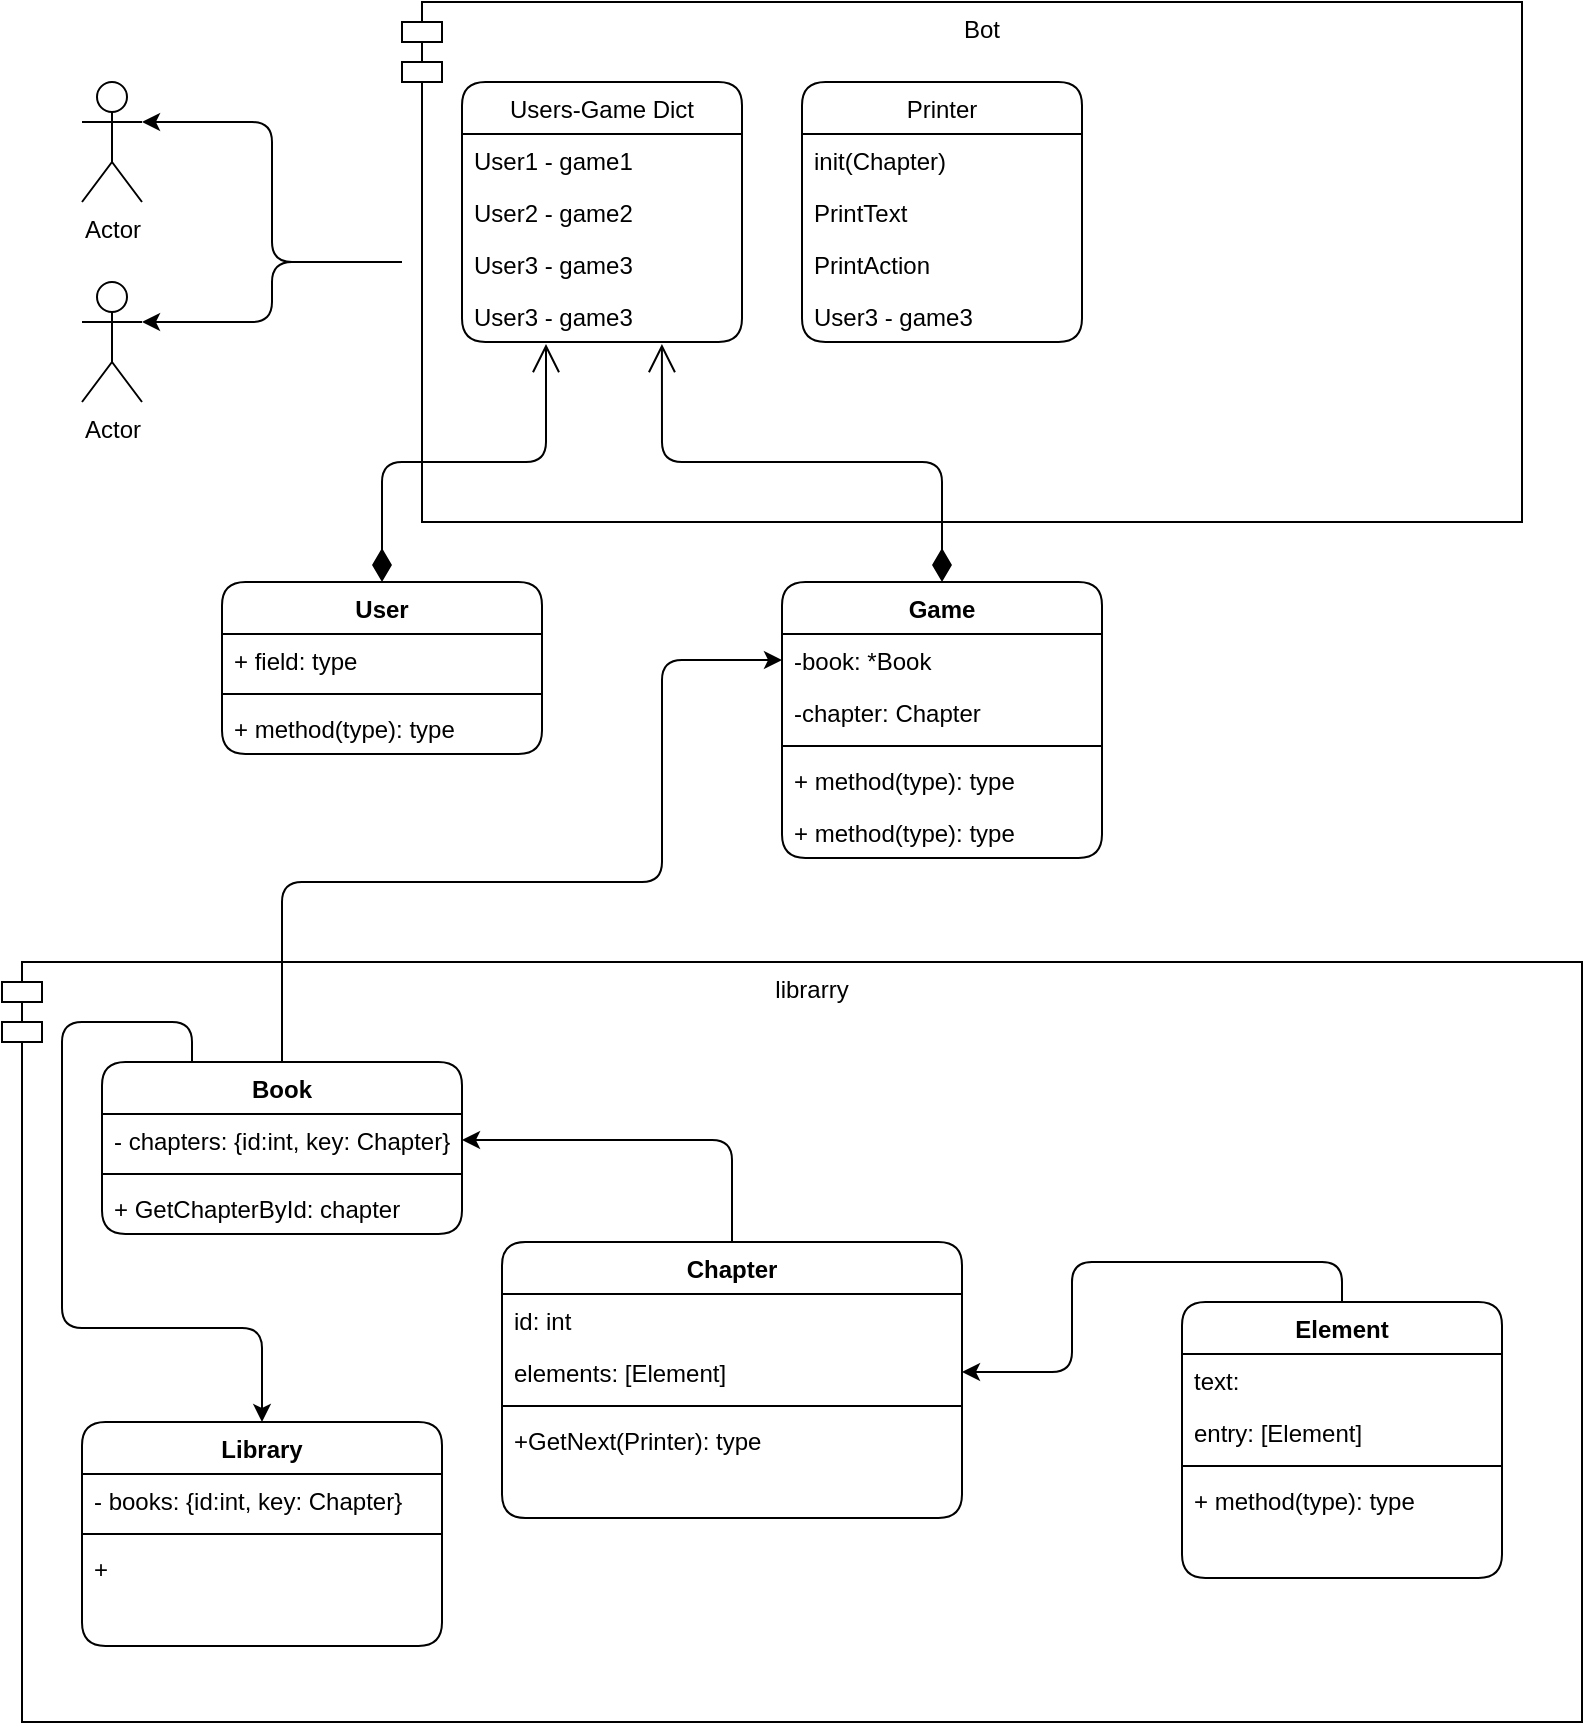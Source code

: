 <mxfile version="15.5.9" type="device" pages="2"><diagram id="XohnPEN-dsSKJKdGGtNF" name="Page-1"><mxGraphModel dx="1635" dy="869" grid="1" gridSize="10" guides="1" tooltips="1" connect="1" arrows="1" fold="1" page="1" pageScale="1" pageWidth="827" pageHeight="1169" math="0" shadow="0"><root><mxCell id="0"/><mxCell id="1" parent="0"/><mxCell id="ovUq6jwifDIg-NNh_4l7-31" value="librarry" style="shape=module;align=left;spacingLeft=20;align=center;verticalAlign=top;" parent="1" vertex="1"><mxGeometry x="10" y="510" width="790" height="380" as="geometry"/></mxCell><mxCell id="ovUq6jwifDIg-NNh_4l7-32" style="edgeStyle=orthogonalEdgeStyle;rounded=1;jumpStyle=none;orthogonalLoop=1;jettySize=auto;html=1;entryX=1;entryY=0.333;entryDx=0;entryDy=0;entryPerimeter=0;" parent="1" source="ovUq6jwifDIg-NNh_4l7-9" target="Qh85KA91xlO5GxEbGFE8-4" edge="1"><mxGeometry relative="1" as="geometry"/></mxCell><mxCell id="ovUq6jwifDIg-NNh_4l7-33" style="edgeStyle=orthogonalEdgeStyle;rounded=1;jumpStyle=none;orthogonalLoop=1;jettySize=auto;html=1;entryX=1;entryY=0.333;entryDx=0;entryDy=0;entryPerimeter=0;" parent="1" source="ovUq6jwifDIg-NNh_4l7-9" target="Qh85KA91xlO5GxEbGFE8-3" edge="1"><mxGeometry relative="1" as="geometry"/></mxCell><mxCell id="ovUq6jwifDIg-NNh_4l7-9" value="Bot" style="shape=module;align=left;spacingLeft=20;align=center;verticalAlign=top;" parent="1" vertex="1"><mxGeometry x="210" y="30" width="560" height="260" as="geometry"/></mxCell><mxCell id="Qh85KA91xlO5GxEbGFE8-3" value="Actor" style="shape=umlActor;verticalLabelPosition=bottom;verticalAlign=top;html=1;rounded=1;" parent="1" vertex="1"><mxGeometry x="50" y="70" width="30" height="60" as="geometry"/></mxCell><mxCell id="Qh85KA91xlO5GxEbGFE8-4" value="Actor" style="shape=umlActor;verticalLabelPosition=bottom;verticalAlign=top;html=1;rounded=1;" parent="1" vertex="1"><mxGeometry x="50" y="170" width="30" height="60" as="geometry"/></mxCell><mxCell id="Qh85KA91xlO5GxEbGFE8-5" value="Users-Game Dict" style="swimlane;fontStyle=0;childLayout=stackLayout;horizontal=1;startSize=26;fillColor=none;horizontalStack=0;resizeParent=1;resizeParentMax=0;resizeLast=0;collapsible=1;marginBottom=0;rounded=1;" parent="1" vertex="1"><mxGeometry x="240" y="70" width="140" height="130" as="geometry"/></mxCell><mxCell id="Qh85KA91xlO5GxEbGFE8-6" value="User1 - game1&#10;" style="text;strokeColor=none;fillColor=none;align=left;verticalAlign=top;spacingLeft=4;spacingRight=4;overflow=hidden;rotatable=0;points=[[0,0.5],[1,0.5]];portConstraint=eastwest;rounded=1;" parent="Qh85KA91xlO5GxEbGFE8-5" vertex="1"><mxGeometry y="26" width="140" height="26" as="geometry"/></mxCell><mxCell id="Qh85KA91xlO5GxEbGFE8-7" value="User2 - game2" style="text;strokeColor=none;fillColor=none;align=left;verticalAlign=top;spacingLeft=4;spacingRight=4;overflow=hidden;rotatable=0;points=[[0,0.5],[1,0.5]];portConstraint=eastwest;rounded=1;" parent="Qh85KA91xlO5GxEbGFE8-5" vertex="1"><mxGeometry y="52" width="140" height="26" as="geometry"/></mxCell><mxCell id="Qh85KA91xlO5GxEbGFE8-26" value="User3 - game3" style="text;strokeColor=none;fillColor=none;align=left;verticalAlign=top;spacingLeft=4;spacingRight=4;overflow=hidden;rotatable=0;points=[[0,0.5],[1,0.5]];portConstraint=eastwest;rounded=1;" parent="Qh85KA91xlO5GxEbGFE8-5" vertex="1"><mxGeometry y="78" width="140" height="26" as="geometry"/></mxCell><mxCell id="Qh85KA91xlO5GxEbGFE8-8" value="User3 - game3" style="text;strokeColor=none;fillColor=none;align=left;verticalAlign=top;spacingLeft=4;spacingRight=4;overflow=hidden;rotatable=0;points=[[0,0.5],[1,0.5]];portConstraint=eastwest;rounded=1;" parent="Qh85KA91xlO5GxEbGFE8-5" vertex="1"><mxGeometry y="104" width="140" height="26" as="geometry"/></mxCell><mxCell id="Qh85KA91xlO5GxEbGFE8-12" value="User" style="swimlane;fontStyle=1;align=center;verticalAlign=top;childLayout=stackLayout;horizontal=1;startSize=26;horizontalStack=0;resizeParent=1;resizeParentMax=0;resizeLast=0;collapsible=1;marginBottom=0;rounded=1;" parent="1" vertex="1"><mxGeometry x="120" y="320" width="160" height="86" as="geometry"><mxRectangle x="120" y="320" width="60" height="26" as="alternateBounds"/></mxGeometry></mxCell><mxCell id="Qh85KA91xlO5GxEbGFE8-13" value="+ field: type" style="text;strokeColor=none;fillColor=none;align=left;verticalAlign=top;spacingLeft=4;spacingRight=4;overflow=hidden;rotatable=0;points=[[0,0.5],[1,0.5]];portConstraint=eastwest;rounded=1;" parent="Qh85KA91xlO5GxEbGFE8-12" vertex="1"><mxGeometry y="26" width="160" height="26" as="geometry"/></mxCell><mxCell id="Qh85KA91xlO5GxEbGFE8-14" value="" style="line;strokeWidth=1;fillColor=none;align=left;verticalAlign=middle;spacingTop=-1;spacingLeft=3;spacingRight=3;rotatable=0;labelPosition=right;points=[];portConstraint=eastwest;rounded=1;" parent="Qh85KA91xlO5GxEbGFE8-12" vertex="1"><mxGeometry y="52" width="160" height="8" as="geometry"/></mxCell><mxCell id="Qh85KA91xlO5GxEbGFE8-15" value="+ method(type): type" style="text;strokeColor=none;fillColor=none;align=left;verticalAlign=top;spacingLeft=4;spacingRight=4;overflow=hidden;rotatable=0;points=[[0,0.5],[1,0.5]];portConstraint=eastwest;rounded=1;" parent="Qh85KA91xlO5GxEbGFE8-12" vertex="1"><mxGeometry y="60" width="160" height="26" as="geometry"/></mxCell><mxCell id="Qh85KA91xlO5GxEbGFE8-17" value="Game" style="swimlane;fontStyle=1;align=center;verticalAlign=top;childLayout=stackLayout;horizontal=1;startSize=26;horizontalStack=0;resizeParent=1;resizeParentMax=0;resizeLast=0;collapsible=1;marginBottom=0;rounded=1;" parent="1" vertex="1"><mxGeometry x="400" y="320" width="160" height="138" as="geometry"><mxRectangle x="400" y="320" width="70" height="26" as="alternateBounds"/></mxGeometry></mxCell><mxCell id="Qh85KA91xlO5GxEbGFE8-18" value="-book: *Book" style="text;strokeColor=none;fillColor=none;align=left;verticalAlign=top;spacingLeft=4;spacingRight=4;overflow=hidden;rotatable=0;points=[[0,0.5],[1,0.5]];portConstraint=eastwest;rounded=1;" parent="Qh85KA91xlO5GxEbGFE8-17" vertex="1"><mxGeometry y="26" width="160" height="26" as="geometry"/></mxCell><mxCell id="Qh85KA91xlO5GxEbGFE8-31" value="-chapter: Chapter" style="text;strokeColor=none;fillColor=none;align=left;verticalAlign=top;spacingLeft=4;spacingRight=4;overflow=hidden;rotatable=0;points=[[0,0.5],[1,0.5]];portConstraint=eastwest;rounded=1;" parent="Qh85KA91xlO5GxEbGFE8-17" vertex="1"><mxGeometry y="52" width="160" height="26" as="geometry"/></mxCell><mxCell id="Qh85KA91xlO5GxEbGFE8-19" value="" style="line;strokeWidth=1;fillColor=none;align=left;verticalAlign=middle;spacingTop=-1;spacingLeft=3;spacingRight=3;rotatable=0;labelPosition=right;points=[];portConstraint=eastwest;rounded=1;" parent="Qh85KA91xlO5GxEbGFE8-17" vertex="1"><mxGeometry y="78" width="160" height="8" as="geometry"/></mxCell><mxCell id="ovUq6jwifDIg-NNh_4l7-10" value="+ method(type): type" style="text;strokeColor=none;fillColor=none;align=left;verticalAlign=top;spacingLeft=4;spacingRight=4;overflow=hidden;rotatable=0;points=[[0,0.5],[1,0.5]];portConstraint=eastwest;rounded=1;" parent="Qh85KA91xlO5GxEbGFE8-17" vertex="1"><mxGeometry y="86" width="160" height="26" as="geometry"/></mxCell><mxCell id="Qh85KA91xlO5GxEbGFE8-20" value="+ method(type): type" style="text;strokeColor=none;fillColor=none;align=left;verticalAlign=top;spacingLeft=4;spacingRight=4;overflow=hidden;rotatable=0;points=[[0,0.5],[1,0.5]];portConstraint=eastwest;rounded=1;" parent="Qh85KA91xlO5GxEbGFE8-17" vertex="1"><mxGeometry y="112" width="160" height="26" as="geometry"/></mxCell><mxCell id="Qh85KA91xlO5GxEbGFE8-27" value="" style="endArrow=open;html=1;endSize=12;startArrow=diamondThin;startSize=14;startFill=1;edgeStyle=orthogonalEdgeStyle;align=left;verticalAlign=bottom;exitX=0.5;exitY=0;exitDx=0;exitDy=0;entryX=0.3;entryY=1.038;entryDx=0;entryDy=0;entryPerimeter=0;" parent="1" source="Qh85KA91xlO5GxEbGFE8-12" target="Qh85KA91xlO5GxEbGFE8-8" edge="1"><mxGeometry x="-0.737" y="5" relative="1" as="geometry"><mxPoint x="330" y="230" as="sourcePoint"/><mxPoint x="359" y="230" as="targetPoint"/><mxPoint as="offset"/></mxGeometry></mxCell><mxCell id="Qh85KA91xlO5GxEbGFE8-30" value="" style="endArrow=open;html=1;endSize=12;startArrow=diamondThin;startSize=14;startFill=1;edgeStyle=orthogonalEdgeStyle;align=left;verticalAlign=bottom;exitX=0.5;exitY=0;exitDx=0;exitDy=0;entryX=0.714;entryY=1.038;entryDx=0;entryDy=0;entryPerimeter=0;" parent="1" source="Qh85KA91xlO5GxEbGFE8-17" target="Qh85KA91xlO5GxEbGFE8-8" edge="1"><mxGeometry x="-0.737" y="5" relative="1" as="geometry"><mxPoint x="270" y="249.012" as="sourcePoint"/><mxPoint x="382" y="200" as="targetPoint"/><mxPoint as="offset"/></mxGeometry></mxCell><mxCell id="ovUq6jwifDIg-NNh_4l7-13" style="edgeStyle=orthogonalEdgeStyle;rounded=1;orthogonalLoop=1;jettySize=auto;html=1;exitX=0.5;exitY=0;exitDx=0;exitDy=0;entryX=0;entryY=0.5;entryDx=0;entryDy=0;jumpStyle=none;" parent="1" source="Qh85KA91xlO5GxEbGFE8-37" target="Qh85KA91xlO5GxEbGFE8-18" edge="1"><mxGeometry relative="1" as="geometry"><Array as="points"><mxPoint x="150" y="470"/><mxPoint x="340" y="470"/><mxPoint x="340" y="359"/></Array></mxGeometry></mxCell><mxCell id="Qh85KA91xlO5GxEbGFE8-37" value="Book" style="swimlane;fontStyle=1;align=center;verticalAlign=top;childLayout=stackLayout;horizontal=1;startSize=26;horizontalStack=0;resizeParent=1;resizeParentMax=0;resizeLast=0;collapsible=1;marginBottom=0;rounded=1;" parent="1" vertex="1"><mxGeometry x="60" y="560" width="180" height="86" as="geometry"><mxRectangle x="400" y="320" width="70" height="26" as="alternateBounds"/></mxGeometry></mxCell><mxCell id="Qh85KA91xlO5GxEbGFE8-38" value="- chapters: {id:int, key: Chapter}" style="text;strokeColor=none;fillColor=none;align=left;verticalAlign=top;spacingLeft=4;spacingRight=4;overflow=hidden;rotatable=0;points=[[0,0.5],[1,0.5]];portConstraint=eastwest;rounded=1;" parent="Qh85KA91xlO5GxEbGFE8-37" vertex="1"><mxGeometry y="26" width="180" height="26" as="geometry"/></mxCell><mxCell id="Qh85KA91xlO5GxEbGFE8-40" value="" style="line;strokeWidth=1;fillColor=none;align=left;verticalAlign=middle;spacingTop=-1;spacingLeft=3;spacingRight=3;rotatable=0;labelPosition=right;points=[];portConstraint=eastwest;rounded=1;" parent="Qh85KA91xlO5GxEbGFE8-37" vertex="1"><mxGeometry y="52" width="180" height="8" as="geometry"/></mxCell><mxCell id="Qh85KA91xlO5GxEbGFE8-41" value="+ GetChapterById: chapter" style="text;strokeColor=none;fillColor=none;align=left;verticalAlign=top;spacingLeft=4;spacingRight=4;overflow=hidden;rotatable=0;points=[[0,0.5],[1,0.5]];portConstraint=eastwest;rounded=1;" parent="Qh85KA91xlO5GxEbGFE8-37" vertex="1"><mxGeometry y="60" width="180" height="26" as="geometry"/></mxCell><mxCell id="ovUq6jwifDIg-NNh_4l7-14" style="edgeStyle=orthogonalEdgeStyle;rounded=1;jumpStyle=none;orthogonalLoop=1;jettySize=auto;html=1;exitX=0.5;exitY=0;exitDx=0;exitDy=0;entryX=1;entryY=0.5;entryDx=0;entryDy=0;" parent="1" source="Qh85KA91xlO5GxEbGFE8-45" target="Qh85KA91xlO5GxEbGFE8-38" edge="1"><mxGeometry relative="1" as="geometry"/></mxCell><mxCell id="Qh85KA91xlO5GxEbGFE8-45" value="Chapter" style="swimlane;fontStyle=1;align=center;verticalAlign=top;childLayout=stackLayout;horizontal=1;startSize=26;horizontalStack=0;resizeParent=1;resizeParentMax=0;resizeLast=0;collapsible=1;marginBottom=0;rounded=1;" parent="1" vertex="1"><mxGeometry x="260" y="650" width="230" height="138" as="geometry"><mxRectangle x="400" y="320" width="70" height="26" as="alternateBounds"/></mxGeometry></mxCell><mxCell id="Qh85KA91xlO5GxEbGFE8-46" value="id: int" style="text;strokeColor=none;fillColor=none;align=left;verticalAlign=top;spacingLeft=4;spacingRight=4;overflow=hidden;rotatable=0;points=[[0,0.5],[1,0.5]];portConstraint=eastwest;rounded=1;" parent="Qh85KA91xlO5GxEbGFE8-45" vertex="1"><mxGeometry y="26" width="230" height="26" as="geometry"/></mxCell><mxCell id="ovUq6jwifDIg-NNh_4l7-2" value="elements: [Element] " style="text;strokeColor=none;fillColor=none;align=left;verticalAlign=top;spacingLeft=4;spacingRight=4;overflow=hidden;rotatable=0;points=[[0,0.5],[1,0.5]];portConstraint=eastwest;rounded=1;" parent="Qh85KA91xlO5GxEbGFE8-45" vertex="1"><mxGeometry y="52" width="230" height="26" as="geometry"/></mxCell><mxCell id="Qh85KA91xlO5GxEbGFE8-47" value="" style="line;strokeWidth=1;fillColor=none;align=left;verticalAlign=middle;spacingTop=-1;spacingLeft=3;spacingRight=3;rotatable=0;labelPosition=right;points=[];portConstraint=eastwest;rounded=1;" parent="Qh85KA91xlO5GxEbGFE8-45" vertex="1"><mxGeometry y="78" width="230" height="8" as="geometry"/></mxCell><mxCell id="Qh85KA91xlO5GxEbGFE8-48" value="+GetNext(Printer): type" style="text;strokeColor=none;fillColor=none;align=left;verticalAlign=top;spacingLeft=4;spacingRight=4;overflow=hidden;rotatable=0;points=[[0,0.5],[1,0.5]];portConstraint=eastwest;rounded=1;" parent="Qh85KA91xlO5GxEbGFE8-45" vertex="1"><mxGeometry y="86" width="230" height="26" as="geometry"/></mxCell><mxCell id="Qh85KA91xlO5GxEbGFE8-49" style="text;strokeColor=none;fillColor=none;align=left;verticalAlign=top;spacingLeft=4;spacingRight=4;overflow=hidden;rotatable=0;points=[[0,0.5],[1,0.5]];portConstraint=eastwest;rounded=1;" parent="Qh85KA91xlO5GxEbGFE8-45" vertex="1"><mxGeometry y="112" width="230" height="26" as="geometry"/></mxCell><mxCell id="ovUq6jwifDIg-NNh_4l7-16" style="edgeStyle=orthogonalEdgeStyle;rounded=1;jumpStyle=none;orthogonalLoop=1;jettySize=auto;html=1;exitX=0.5;exitY=0;exitDx=0;exitDy=0;" parent="1" source="ovUq6jwifDIg-NNh_4l7-3" target="ovUq6jwifDIg-NNh_4l7-2" edge="1"><mxGeometry relative="1" as="geometry"/></mxCell><mxCell id="ovUq6jwifDIg-NNh_4l7-3" value="Element" style="swimlane;fontStyle=1;align=center;verticalAlign=top;childLayout=stackLayout;horizontal=1;startSize=26;horizontalStack=0;resizeParent=1;resizeParentMax=0;resizeLast=0;collapsible=1;marginBottom=0;rounded=1;" parent="1" vertex="1"><mxGeometry x="600" y="680" width="160" height="138" as="geometry"><mxRectangle x="400" y="320" width="70" height="26" as="alternateBounds"/></mxGeometry></mxCell><mxCell id="ovUq6jwifDIg-NNh_4l7-4" value="text:" style="text;strokeColor=none;fillColor=none;align=left;verticalAlign=top;spacingLeft=4;spacingRight=4;overflow=hidden;rotatable=0;points=[[0,0.5],[1,0.5]];portConstraint=eastwest;rounded=1;" parent="ovUq6jwifDIg-NNh_4l7-3" vertex="1"><mxGeometry y="26" width="160" height="26" as="geometry"/></mxCell><mxCell id="ovUq6jwifDIg-NNh_4l7-5" value="entry: [Element] " style="text;strokeColor=none;fillColor=none;align=left;verticalAlign=top;spacingLeft=4;spacingRight=4;overflow=hidden;rotatable=0;points=[[0,0.5],[1,0.5]];portConstraint=eastwest;rounded=1;" parent="ovUq6jwifDIg-NNh_4l7-3" vertex="1"><mxGeometry y="52" width="160" height="26" as="geometry"/></mxCell><mxCell id="ovUq6jwifDIg-NNh_4l7-6" value="" style="line;strokeWidth=1;fillColor=none;align=left;verticalAlign=middle;spacingTop=-1;spacingLeft=3;spacingRight=3;rotatable=0;labelPosition=right;points=[];portConstraint=eastwest;rounded=1;" parent="ovUq6jwifDIg-NNh_4l7-3" vertex="1"><mxGeometry y="78" width="160" height="8" as="geometry"/></mxCell><mxCell id="ovUq6jwifDIg-NNh_4l7-7" value="+ method(type): type" style="text;strokeColor=none;fillColor=none;align=left;verticalAlign=top;spacingLeft=4;spacingRight=4;overflow=hidden;rotatable=0;points=[[0,0.5],[1,0.5]];portConstraint=eastwest;rounded=1;" parent="ovUq6jwifDIg-NNh_4l7-3" vertex="1"><mxGeometry y="86" width="160" height="26" as="geometry"/></mxCell><mxCell id="ovUq6jwifDIg-NNh_4l7-8" style="text;strokeColor=none;fillColor=none;align=left;verticalAlign=top;spacingLeft=4;spacingRight=4;overflow=hidden;rotatable=0;points=[[0,0.5],[1,0.5]];portConstraint=eastwest;rounded=1;" parent="ovUq6jwifDIg-NNh_4l7-3" vertex="1"><mxGeometry y="112" width="160" height="26" as="geometry"/></mxCell><mxCell id="ovUq6jwifDIg-NNh_4l7-17" value="Printer" style="swimlane;fontStyle=0;childLayout=stackLayout;horizontal=1;startSize=26;fillColor=none;horizontalStack=0;resizeParent=1;resizeParentMax=0;resizeLast=0;collapsible=1;marginBottom=0;rounded=1;" parent="1" vertex="1"><mxGeometry x="410" y="70" width="140" height="130" as="geometry"/></mxCell><mxCell id="ovUq6jwifDIg-NNh_4l7-18" value="init(Chapter)" style="text;strokeColor=none;fillColor=none;align=left;verticalAlign=top;spacingLeft=4;spacingRight=4;overflow=hidden;rotatable=0;points=[[0,0.5],[1,0.5]];portConstraint=eastwest;rounded=1;" parent="ovUq6jwifDIg-NNh_4l7-17" vertex="1"><mxGeometry y="26" width="140" height="26" as="geometry"/></mxCell><mxCell id="ovUq6jwifDIg-NNh_4l7-19" value="PrintText" style="text;strokeColor=none;fillColor=none;align=left;verticalAlign=top;spacingLeft=4;spacingRight=4;overflow=hidden;rotatable=0;points=[[0,0.5],[1,0.5]];portConstraint=eastwest;rounded=1;" parent="ovUq6jwifDIg-NNh_4l7-17" vertex="1"><mxGeometry y="52" width="140" height="26" as="geometry"/></mxCell><mxCell id="ovUq6jwifDIg-NNh_4l7-20" value="PrintAction" style="text;strokeColor=none;fillColor=none;align=left;verticalAlign=top;spacingLeft=4;spacingRight=4;overflow=hidden;rotatable=0;points=[[0,0.5],[1,0.5]];portConstraint=eastwest;rounded=1;" parent="ovUq6jwifDIg-NNh_4l7-17" vertex="1"><mxGeometry y="78" width="140" height="26" as="geometry"/></mxCell><mxCell id="ovUq6jwifDIg-NNh_4l7-21" value="User3 - game3" style="text;strokeColor=none;fillColor=none;align=left;verticalAlign=top;spacingLeft=4;spacingRight=4;overflow=hidden;rotatable=0;points=[[0,0.5],[1,0.5]];portConstraint=eastwest;rounded=1;" parent="ovUq6jwifDIg-NNh_4l7-17" vertex="1"><mxGeometry y="104" width="140" height="26" as="geometry"/></mxCell><mxCell id="ovUq6jwifDIg-NNh_4l7-22" value="Library" style="swimlane;fontStyle=1;align=center;verticalAlign=top;childLayout=stackLayout;horizontal=1;startSize=26;horizontalStack=0;resizeParent=1;resizeParentMax=0;resizeLast=0;collapsible=1;marginBottom=0;rounded=1;" parent="1" vertex="1"><mxGeometry x="50" y="740" width="180" height="112" as="geometry"><mxRectangle x="400" y="320" width="70" height="26" as="alternateBounds"/></mxGeometry></mxCell><mxCell id="ovUq6jwifDIg-NNh_4l7-23" value="- books: {id:int, key: Chapter}" style="text;strokeColor=none;fillColor=none;align=left;verticalAlign=top;spacingLeft=4;spacingRight=4;overflow=hidden;rotatable=0;points=[[0,0.5],[1,0.5]];portConstraint=eastwest;rounded=1;" parent="ovUq6jwifDIg-NNh_4l7-22" vertex="1"><mxGeometry y="26" width="180" height="26" as="geometry"/></mxCell><mxCell id="ovUq6jwifDIg-NNh_4l7-24" value="" style="line;strokeWidth=1;fillColor=none;align=left;verticalAlign=middle;spacingTop=-1;spacingLeft=3;spacingRight=3;rotatable=0;labelPosition=right;points=[];portConstraint=eastwest;rounded=1;" parent="ovUq6jwifDIg-NNh_4l7-22" vertex="1"><mxGeometry y="52" width="180" height="8" as="geometry"/></mxCell><mxCell id="ovUq6jwifDIg-NNh_4l7-25" value="+" style="text;strokeColor=none;fillColor=none;align=left;verticalAlign=top;spacingLeft=4;spacingRight=4;overflow=hidden;rotatable=0;points=[[0,0.5],[1,0.5]];portConstraint=eastwest;rounded=1;" parent="ovUq6jwifDIg-NNh_4l7-22" vertex="1"><mxGeometry y="60" width="180" height="26" as="geometry"/></mxCell><mxCell id="ovUq6jwifDIg-NNh_4l7-26" style="text;strokeColor=none;fillColor=none;align=left;verticalAlign=top;spacingLeft=4;spacingRight=4;overflow=hidden;rotatable=0;points=[[0,0.5],[1,0.5]];portConstraint=eastwest;rounded=1;" parent="ovUq6jwifDIg-NNh_4l7-22" vertex="1"><mxGeometry y="86" width="180" height="26" as="geometry"/></mxCell><mxCell id="ovUq6jwifDIg-NNh_4l7-29" style="edgeStyle=orthogonalEdgeStyle;rounded=1;jumpStyle=none;orthogonalLoop=1;jettySize=auto;html=1;exitX=0.25;exitY=0;exitDx=0;exitDy=0;entryX=0.5;entryY=0;entryDx=0;entryDy=0;" parent="1" source="Qh85KA91xlO5GxEbGFE8-37" target="ovUq6jwifDIg-NNh_4l7-22" edge="1"><mxGeometry relative="1" as="geometry"><mxPoint x="60" y="659" as="sourcePoint"/></mxGeometry></mxCell></root></mxGraphModel></diagram><diagram id="dvAEp8SDNmdjgKoagZv2" name="Page-2"><mxGraphModel dx="1635" dy="869" grid="1" gridSize="10" guides="1" tooltips="1" connect="1" arrows="1" fold="1" page="1" pageScale="1" pageWidth="827" pageHeight="1169" math="0" shadow="0"><root><mxCell id="NQQJNFQHUjtCbUTGaNgm-0"/><mxCell id="NQQJNFQHUjtCbUTGaNgm-1" parent="NQQJNFQHUjtCbUTGaNgm-0"/></root></mxGraphModel></diagram></mxfile>